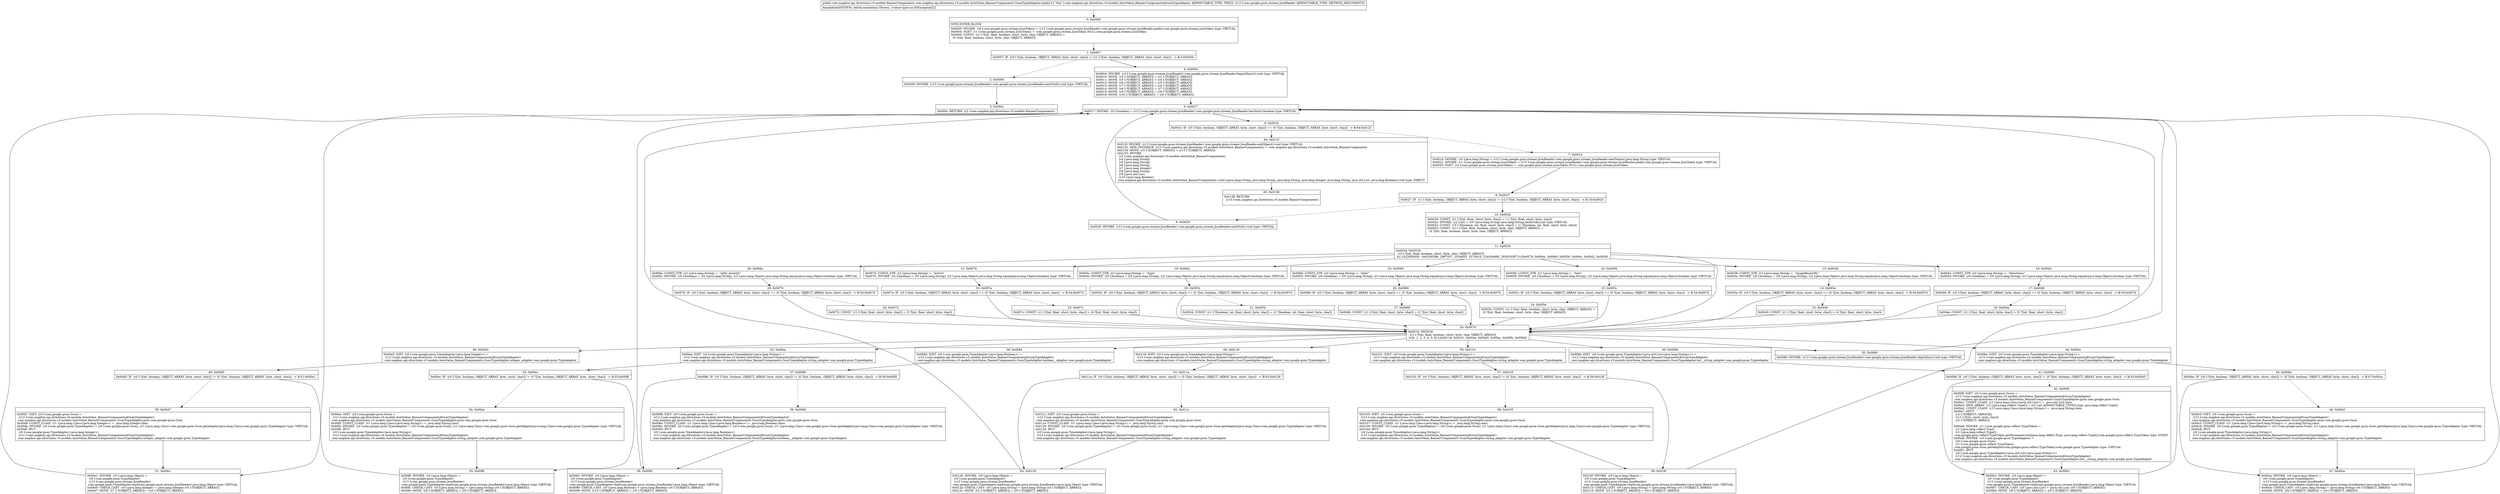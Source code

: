 digraph "CFG forcom.mapbox.api.directions.v5.models.AutoValue_BannerComponents.GsonTypeAdapter.read(Lcom\/google\/gson\/stream\/JsonReader;)Lcom\/mapbox\/api\/directions\/v5\/models\/BannerComponents;" {
Node_0 [shape=record,label="{0\:\ 0x0000|MTH_ENTER_BLOCK\l|0x0000: INVOKE  (r0 I:com.google.gson.stream.JsonToken) = (r13 I:com.google.gson.stream.JsonReader) com.google.gson.stream.JsonReader.peek():com.google.gson.stream.JsonToken type: VIRTUAL \l0x0004: SGET  (r1 I:com.google.gson.stream.JsonToken) =  com.google.gson.stream.JsonToken.NULL com.google.gson.stream.JsonToken \l0x0006: CONST  (r2 I:?[int, float, boolean, short, byte, char, OBJECT, ARRAY]) = \l  (0 ?[int, float, boolean, short, byte, char, OBJECT, ARRAY])\l \l}"];
Node_1 [shape=record,label="{1\:\ 0x0007|0x0007: IF  (r0 I:?[int, boolean, OBJECT, ARRAY, byte, short, char]) != (r1 I:?[int, boolean, OBJECT, ARRAY, byte, short, char])  \-\> B:4:0x000d \l}"];
Node_2 [shape=record,label="{2\:\ 0x0009|0x0009: INVOKE  (r13 I:com.google.gson.stream.JsonReader) com.google.gson.stream.JsonReader.nextNull():void type: VIRTUAL \l}"];
Node_3 [shape=record,label="{3\:\ 0x000c|0x000c: RETURN  (r2 I:com.mapbox.api.directions.v5.models.BannerComponents) \l}"];
Node_4 [shape=record,label="{4\:\ 0x000d|0x000d: INVOKE  (r13 I:com.google.gson.stream.JsonReader) com.google.gson.stream.JsonReader.beginObject():void type: VIRTUAL \l0x0010: MOVE  (r4 I:?[OBJECT, ARRAY]) = (r2 I:?[OBJECT, ARRAY]) \l0x0011: MOVE  (r5 I:?[OBJECT, ARRAY]) = (r4 I:?[OBJECT, ARRAY]) \l0x0012: MOVE  (r6 I:?[OBJECT, ARRAY]) = (r5 I:?[OBJECT, ARRAY]) \l0x0013: MOVE  (r7 I:?[OBJECT, ARRAY]) = (r6 I:?[OBJECT, ARRAY]) \l0x0014: MOVE  (r8 I:?[OBJECT, ARRAY]) = (r7 I:?[OBJECT, ARRAY]) \l0x0015: MOVE  (r9 I:?[OBJECT, ARRAY]) = (r8 I:?[OBJECT, ARRAY]) \l0x0016: MOVE  (r10 I:?[OBJECT, ARRAY]) = (r9 I:?[OBJECT, ARRAY]) \l}"];
Node_5 [shape=record,label="{5\:\ 0x0017|0x0017: INVOKE  (r0 I:boolean) = (r13 I:com.google.gson.stream.JsonReader) com.google.gson.stream.JsonReader.hasNext():boolean type: VIRTUAL \l}"];
Node_6 [shape=record,label="{6\:\ 0x001b|0x001b: IF  (r0 I:?[int, boolean, OBJECT, ARRAY, byte, short, char]) == (0 ?[int, boolean, OBJECT, ARRAY, byte, short, char])  \-\> B:64:0x012f \l}"];
Node_7 [shape=record,label="{7\:\ 0x001d|0x001d: INVOKE  (r0 I:java.lang.String) = (r13 I:com.google.gson.stream.JsonReader) com.google.gson.stream.JsonReader.nextName():java.lang.String type: VIRTUAL \l0x0021: INVOKE  (r1 I:com.google.gson.stream.JsonToken) = (r13 I:com.google.gson.stream.JsonReader) com.google.gson.stream.JsonReader.peek():com.google.gson.stream.JsonToken type: VIRTUAL \l0x0025: SGET  (r2 I:com.google.gson.stream.JsonToken) =  com.google.gson.stream.JsonToken.NULL com.google.gson.stream.JsonToken \l}"];
Node_8 [shape=record,label="{8\:\ 0x0027|0x0027: IF  (r1 I:?[int, boolean, OBJECT, ARRAY, byte, short, char]) != (r2 I:?[int, boolean, OBJECT, ARRAY, byte, short, char])  \-\> B:10:0x002d \l}"];
Node_9 [shape=record,label="{9\:\ 0x0029|0x0029: INVOKE  (r13 I:com.google.gson.stream.JsonReader) com.google.gson.stream.JsonReader.nextNull():void type: VIRTUAL \l}"];
Node_10 [shape=record,label="{10\:\ 0x002d|0x002d: CONST  (r1 I:?[int, float, short, byte, char]) = (\-1 ?[int, float, short, byte, char]) \l0x002e: INVOKE  (r2 I:int) = (r0 I:java.lang.String) java.lang.String.hashCode():int type: VIRTUAL \l0x0032: CONST  (r3 I:?[boolean, int, float, short, byte, char]) = (1 ?[boolean, int, float, short, byte, char]) \l0x0033: CONST  (r11 I:?[int, float, boolean, short, byte, char, OBJECT, ARRAY]) = \l  (0 ?[int, float, boolean, short, byte, char, OBJECT, ARRAY])\l \l}"];
Node_11 [shape=record,label="{11\:\ 0x0034|0x0034: SWITCH  \l  (r2 I:?[int, float, boolean, short, byte, char, OBJECT, ARRAY])\l k:[\-1422950650, \-640336398, 2987057, 3556653, 3575610, 224454868, 265635587] t:[0x0074, 0x006a, 0x0060, 0x0056, 0x004c, 0x0042, 0x0038] \l}"];
Node_13 [shape=record,label="{13\:\ 0x0038|0x0038: CONST_STR  (r2 I:java.lang.String) =  \"imageBaseURL\" \l0x003a: INVOKE  (r0 I:boolean) = (r0 I:java.lang.String), (r2 I:java.lang.Object) java.lang.String.equals(java.lang.Object):boolean type: VIRTUAL \l}"];
Node_14 [shape=record,label="{14\:\ 0x003e|0x003e: IF  (r0 I:?[int, boolean, OBJECT, ARRAY, byte, short, char]) == (0 ?[int, boolean, OBJECT, ARRAY, byte, short, char])  \-\> B:34:0x007d \l}"];
Node_15 [shape=record,label="{15\:\ 0x0040|0x0040: CONST  (r1 I:?[int, float, short, byte, char]) = (4 ?[int, float, short, byte, char]) \l}"];
Node_16 [shape=record,label="{16\:\ 0x0042|0x0042: CONST_STR  (r2 I:java.lang.String) =  \"directions\" \l0x0044: INVOKE  (r0 I:boolean) = (r0 I:java.lang.String), (r2 I:java.lang.Object) java.lang.String.equals(java.lang.Object):boolean type: VIRTUAL \l}"];
Node_17 [shape=record,label="{17\:\ 0x0048|0x0048: IF  (r0 I:?[int, boolean, OBJECT, ARRAY, byte, short, char]) == (0 ?[int, boolean, OBJECT, ARRAY, byte, short, char])  \-\> B:34:0x007d \l}"];
Node_18 [shape=record,label="{18\:\ 0x004a|0x004a: CONST  (r1 I:?[int, float, short, byte, char]) = (5 ?[int, float, short, byte, char]) \l}"];
Node_19 [shape=record,label="{19\:\ 0x004c|0x004c: CONST_STR  (r2 I:java.lang.String) =  \"type\" \l0x004e: INVOKE  (r0 I:boolean) = (r0 I:java.lang.String), (r2 I:java.lang.Object) java.lang.String.equals(java.lang.Object):boolean type: VIRTUAL \l}"];
Node_20 [shape=record,label="{20\:\ 0x0052|0x0052: IF  (r0 I:?[int, boolean, OBJECT, ARRAY, byte, short, char]) == (0 ?[int, boolean, OBJECT, ARRAY, byte, short, char])  \-\> B:34:0x007d \l}"];
Node_21 [shape=record,label="{21\:\ 0x0054|0x0054: CONST  (r1 I:?[boolean, int, float, short, byte, char]) = (1 ?[boolean, int, float, short, byte, char]) \l}"];
Node_22 [shape=record,label="{22\:\ 0x0056|0x0056: CONST_STR  (r2 I:java.lang.String) =  \"text\" \l0x0058: INVOKE  (r0 I:boolean) = (r0 I:java.lang.String), (r2 I:java.lang.Object) java.lang.String.equals(java.lang.Object):boolean type: VIRTUAL \l}"];
Node_23 [shape=record,label="{23\:\ 0x005c|0x005c: IF  (r0 I:?[int, boolean, OBJECT, ARRAY, byte, short, char]) == (0 ?[int, boolean, OBJECT, ARRAY, byte, short, char])  \-\> B:34:0x007d \l}"];
Node_24 [shape=record,label="{24\:\ 0x005e|0x005e: CONST  (r1 I:?[int, float, boolean, short, byte, char, OBJECT, ARRAY]) = \l  (0 ?[int, float, boolean, short, byte, char, OBJECT, ARRAY])\l \l}"];
Node_25 [shape=record,label="{25\:\ 0x0060|0x0060: CONST_STR  (r2 I:java.lang.String) =  \"abbr\" \l0x0062: INVOKE  (r0 I:boolean) = (r0 I:java.lang.String), (r2 I:java.lang.Object) java.lang.String.equals(java.lang.Object):boolean type: VIRTUAL \l}"];
Node_26 [shape=record,label="{26\:\ 0x0066|0x0066: IF  (r0 I:?[int, boolean, OBJECT, ARRAY, byte, short, char]) == (0 ?[int, boolean, OBJECT, ARRAY, byte, short, char])  \-\> B:34:0x007d \l}"];
Node_27 [shape=record,label="{27\:\ 0x0068|0x0068: CONST  (r1 I:?[int, float, short, byte, char]) = (2 ?[int, float, short, byte, char]) \l}"];
Node_28 [shape=record,label="{28\:\ 0x006a|0x006a: CONST_STR  (r2 I:java.lang.String) =  \"abbr_priority\" \l0x006c: INVOKE  (r0 I:boolean) = (r0 I:java.lang.String), (r2 I:java.lang.Object) java.lang.String.equals(java.lang.Object):boolean type: VIRTUAL \l}"];
Node_29 [shape=record,label="{29\:\ 0x0070|0x0070: IF  (r0 I:?[int, boolean, OBJECT, ARRAY, byte, short, char]) == (0 ?[int, boolean, OBJECT, ARRAY, byte, short, char])  \-\> B:34:0x007d \l}"];
Node_30 [shape=record,label="{30\:\ 0x0072|0x0072: CONST  (r1 I:?[int, float, short, byte, char]) = (3 ?[int, float, short, byte, char]) \l}"];
Node_31 [shape=record,label="{31\:\ 0x0074|0x0074: CONST_STR  (r2 I:java.lang.String) =  \"active\" \l0x0076: INVOKE  (r0 I:boolean) = (r0 I:java.lang.String), (r2 I:java.lang.Object) java.lang.String.equals(java.lang.Object):boolean type: VIRTUAL \l}"];
Node_32 [shape=record,label="{32\:\ 0x007a|0x007a: IF  (r0 I:?[int, boolean, OBJECT, ARRAY, byte, short, char]) == (0 ?[int, boolean, OBJECT, ARRAY, byte, short, char])  \-\> B:34:0x007d \l}"];
Node_33 [shape=record,label="{33\:\ 0x007c|0x007c: CONST  (r1 I:?[int, float, short, byte, char]) = (6 ?[int, float, short, byte, char]) \l}"];
Node_34 [shape=record,label="{34\:\ 0x007d|0x007d: SWITCH  \l  (r1 I:?[int, float, boolean, short, byte, char, OBJECT, ARRAY])\l k:[0, 1, 2, 3, 4, 5, 6] t:[0x0118, 0x0101, 0x00ea, 0x00d3, 0x00bc, 0x009b, 0x0084] \l}"];
Node_35 [shape=record,label="{35\:\ 0x0080|0x0080: INVOKE  (r13 I:com.google.gson.stream.JsonReader) com.google.gson.stream.JsonReader.skipValue():void type: VIRTUAL \l}"];
Node_36 [shape=record,label="{36\:\ 0x0084|0x0084: IGET  (r0 I:com.google.gson.TypeAdapter\<java.lang.Boolean\>) = \l  (r12 I:com.mapbox.api.directions.v5.models.AutoValue_BannerComponents$GsonTypeAdapter)\l com.mapbox.api.directions.v5.models.AutoValue_BannerComponents.GsonTypeAdapter.boolean__adapter com.google.gson.TypeAdapter \l}"];
Node_37 [shape=record,label="{37\:\ 0x0086|0x0086: IF  (r0 I:?[int, boolean, OBJECT, ARRAY, byte, short, char]) != (0 ?[int, boolean, OBJECT, ARRAY, byte, short, char])  \-\> B:39:0x0092 \l}"];
Node_38 [shape=record,label="{38\:\ 0x0088|0x0088: IGET  (r0 I:com.google.gson.Gson) = \l  (r12 I:com.mapbox.api.directions.v5.models.AutoValue_BannerComponents$GsonTypeAdapter)\l com.mapbox.api.directions.v5.models.AutoValue_BannerComponents.GsonTypeAdapter.gson com.google.gson.Gson \l0x008a: CONST_CLASS  (r1 I:java.lang.Class\<java.lang.Boolean\>) =  java.lang.Boolean.class \l0x008c: INVOKE  (r0 I:com.google.gson.TypeAdapter) = (r0 I:com.google.gson.Gson), (r1 I:java.lang.Class) com.google.gson.Gson.getAdapter(java.lang.Class):com.google.gson.TypeAdapter type: VIRTUAL \l0x0090: IPUT  \l  (r0 I:com.google.gson.TypeAdapter\<java.lang.Boolean\>)\l  (r12 I:com.mapbox.api.directions.v5.models.AutoValue_BannerComponents$GsonTypeAdapter)\l com.mapbox.api.directions.v5.models.AutoValue_BannerComponents.GsonTypeAdapter.boolean__adapter com.google.gson.TypeAdapter \l}"];
Node_39 [shape=record,label="{39\:\ 0x0092|0x0092: INVOKE  (r0 I:java.lang.Object) = \l  (r0 I:com.google.gson.TypeAdapter)\l  (r13 I:com.google.gson.stream.JsonReader)\l com.google.gson.TypeAdapter.read(com.google.gson.stream.JsonReader):java.lang.Object type: VIRTUAL \l0x0096: CHECK_CAST  (r0 I:java.lang.Boolean) = (java.lang.Boolean) (r0 I:?[OBJECT, ARRAY]) \l0x0098: MOVE  (r10 I:?[OBJECT, ARRAY]) = (r0 I:?[OBJECT, ARRAY]) \l}"];
Node_40 [shape=record,label="{40\:\ 0x009b|0x009b: IGET  (r0 I:com.google.gson.TypeAdapter\<java.util.List\<java.lang.String\>\>) = \l  (r12 I:com.mapbox.api.directions.v5.models.AutoValue_BannerComponents$GsonTypeAdapter)\l com.mapbox.api.directions.v5.models.AutoValue_BannerComponents.GsonTypeAdapter.list__string_adapter com.google.gson.TypeAdapter \l}"];
Node_41 [shape=record,label="{41\:\ 0x009d|0x009d: IF  (r0 I:?[int, boolean, OBJECT, ARRAY, byte, short, char]) != (0 ?[int, boolean, OBJECT, ARRAY, byte, short, char])  \-\> B:43:0x00b3 \l}"];
Node_42 [shape=record,label="{42\:\ 0x009f|0x009f: IGET  (r0 I:com.google.gson.Gson) = \l  (r12 I:com.mapbox.api.directions.v5.models.AutoValue_BannerComponents$GsonTypeAdapter)\l com.mapbox.api.directions.v5.models.AutoValue_BannerComponents.GsonTypeAdapter.gson com.google.gson.Gson \l0x00a1: CONST_CLASS  (r1 I:java.lang.Class\<java.util.List\>) =  java.util.List.class \l0x00a3: NEW_ARRAY  (r2 I:java.lang.reflect.Type[]) = (r3 I:int A[IMMUTABLE_TYPE]) type: java.lang.reflect.Type[] \l0x00a5: CONST_CLASS  (r3 I:java.lang.Class\<java.lang.String\>) =  java.lang.String.class \l0x00a7: APUT  \l  (r2 I:?[OBJECT, ARRAY][])\l  (r11 I:?[int, short, byte, char])\l  (r3 I:?[OBJECT, ARRAY])\l \l0x00a9: INVOKE  (r1 I:com.google.gson.reflect.TypeToken) = \l  (r1 I:java.lang.reflect.Type)\l  (r2 I:java.lang.reflect.Type[])\l com.google.gson.reflect.TypeToken.getParameterized(java.lang.reflect.Type, java.lang.reflect.Type[]):com.google.gson.reflect.TypeToken type: STATIC \l0x00ad: INVOKE  (r0 I:com.google.gson.TypeAdapter) = \l  (r0 I:com.google.gson.Gson)\l  (r1 I:com.google.gson.reflect.TypeToken)\l com.google.gson.Gson.getAdapter(com.google.gson.reflect.TypeToken):com.google.gson.TypeAdapter type: VIRTUAL \l0x00b1: IPUT  \l  (r0 I:com.google.gson.TypeAdapter\<java.util.List\<java.lang.String\>\>)\l  (r12 I:com.mapbox.api.directions.v5.models.AutoValue_BannerComponents$GsonTypeAdapter)\l com.mapbox.api.directions.v5.models.AutoValue_BannerComponents.GsonTypeAdapter.list__string_adapter com.google.gson.TypeAdapter \l}"];
Node_43 [shape=record,label="{43\:\ 0x00b3|0x00b3: INVOKE  (r0 I:java.lang.Object) = \l  (r0 I:com.google.gson.TypeAdapter)\l  (r13 I:com.google.gson.stream.JsonReader)\l com.google.gson.TypeAdapter.read(com.google.gson.stream.JsonReader):java.lang.Object type: VIRTUAL \l0x00b7: CHECK_CAST  (r0 I:java.util.List) = (java.util.List) (r0 I:?[OBJECT, ARRAY]) \l0x00b9: MOVE  (r9 I:?[OBJECT, ARRAY]) = (r0 I:?[OBJECT, ARRAY]) \l}"];
Node_44 [shape=record,label="{44\:\ 0x00bc|0x00bc: IGET  (r0 I:com.google.gson.TypeAdapter\<java.lang.String\>) = \l  (r12 I:com.mapbox.api.directions.v5.models.AutoValue_BannerComponents$GsonTypeAdapter)\l com.mapbox.api.directions.v5.models.AutoValue_BannerComponents.GsonTypeAdapter.string_adapter com.google.gson.TypeAdapter \l}"];
Node_45 [shape=record,label="{45\:\ 0x00be|0x00be: IF  (r0 I:?[int, boolean, OBJECT, ARRAY, byte, short, char]) != (0 ?[int, boolean, OBJECT, ARRAY, byte, short, char])  \-\> B:47:0x00ca \l}"];
Node_46 [shape=record,label="{46\:\ 0x00c0|0x00c0: IGET  (r0 I:com.google.gson.Gson) = \l  (r12 I:com.mapbox.api.directions.v5.models.AutoValue_BannerComponents$GsonTypeAdapter)\l com.mapbox.api.directions.v5.models.AutoValue_BannerComponents.GsonTypeAdapter.gson com.google.gson.Gson \l0x00c2: CONST_CLASS  (r1 I:java.lang.Class\<java.lang.String\>) =  java.lang.String.class \l0x00c4: INVOKE  (r0 I:com.google.gson.TypeAdapter) = (r0 I:com.google.gson.Gson), (r1 I:java.lang.Class) com.google.gson.Gson.getAdapter(java.lang.Class):com.google.gson.TypeAdapter type: VIRTUAL \l0x00c8: IPUT  \l  (r0 I:com.google.gson.TypeAdapter\<java.lang.String\>)\l  (r12 I:com.mapbox.api.directions.v5.models.AutoValue_BannerComponents$GsonTypeAdapter)\l com.mapbox.api.directions.v5.models.AutoValue_BannerComponents.GsonTypeAdapter.string_adapter com.google.gson.TypeAdapter \l}"];
Node_47 [shape=record,label="{47\:\ 0x00ca|0x00ca: INVOKE  (r0 I:java.lang.Object) = \l  (r0 I:com.google.gson.TypeAdapter)\l  (r13 I:com.google.gson.stream.JsonReader)\l com.google.gson.TypeAdapter.read(com.google.gson.stream.JsonReader):java.lang.Object type: VIRTUAL \l0x00ce: CHECK_CAST  (r0 I:java.lang.String) = (java.lang.String) (r0 I:?[OBJECT, ARRAY]) \l0x00d0: MOVE  (r8 I:?[OBJECT, ARRAY]) = (r0 I:?[OBJECT, ARRAY]) \l}"];
Node_48 [shape=record,label="{48\:\ 0x00d3|0x00d3: IGET  (r0 I:com.google.gson.TypeAdapter\<java.lang.Integer\>) = \l  (r12 I:com.mapbox.api.directions.v5.models.AutoValue_BannerComponents$GsonTypeAdapter)\l com.mapbox.api.directions.v5.models.AutoValue_BannerComponents.GsonTypeAdapter.integer_adapter com.google.gson.TypeAdapter \l}"];
Node_49 [shape=record,label="{49\:\ 0x00d5|0x00d5: IF  (r0 I:?[int, boolean, OBJECT, ARRAY, byte, short, char]) != (0 ?[int, boolean, OBJECT, ARRAY, byte, short, char])  \-\> B:51:0x00e1 \l}"];
Node_50 [shape=record,label="{50\:\ 0x00d7|0x00d7: IGET  (r0 I:com.google.gson.Gson) = \l  (r12 I:com.mapbox.api.directions.v5.models.AutoValue_BannerComponents$GsonTypeAdapter)\l com.mapbox.api.directions.v5.models.AutoValue_BannerComponents.GsonTypeAdapter.gson com.google.gson.Gson \l0x00d9: CONST_CLASS  (r1 I:java.lang.Class\<java.lang.Integer\>) =  java.lang.Integer.class \l0x00db: INVOKE  (r0 I:com.google.gson.TypeAdapter) = (r0 I:com.google.gson.Gson), (r1 I:java.lang.Class) com.google.gson.Gson.getAdapter(java.lang.Class):com.google.gson.TypeAdapter type: VIRTUAL \l0x00df: IPUT  \l  (r0 I:com.google.gson.TypeAdapter\<java.lang.Integer\>)\l  (r12 I:com.mapbox.api.directions.v5.models.AutoValue_BannerComponents$GsonTypeAdapter)\l com.mapbox.api.directions.v5.models.AutoValue_BannerComponents.GsonTypeAdapter.integer_adapter com.google.gson.TypeAdapter \l}"];
Node_51 [shape=record,label="{51\:\ 0x00e1|0x00e1: INVOKE  (r0 I:java.lang.Object) = \l  (r0 I:com.google.gson.TypeAdapter)\l  (r13 I:com.google.gson.stream.JsonReader)\l com.google.gson.TypeAdapter.read(com.google.gson.stream.JsonReader):java.lang.Object type: VIRTUAL \l0x00e5: CHECK_CAST  (r0 I:java.lang.Integer) = (java.lang.Integer) (r0 I:?[OBJECT, ARRAY]) \l0x00e7: MOVE  (r7 I:?[OBJECT, ARRAY]) = (r0 I:?[OBJECT, ARRAY]) \l}"];
Node_52 [shape=record,label="{52\:\ 0x00ea|0x00ea: IGET  (r0 I:com.google.gson.TypeAdapter\<java.lang.String\>) = \l  (r12 I:com.mapbox.api.directions.v5.models.AutoValue_BannerComponents$GsonTypeAdapter)\l com.mapbox.api.directions.v5.models.AutoValue_BannerComponents.GsonTypeAdapter.string_adapter com.google.gson.TypeAdapter \l}"];
Node_53 [shape=record,label="{53\:\ 0x00ec|0x00ec: IF  (r0 I:?[int, boolean, OBJECT, ARRAY, byte, short, char]) != (0 ?[int, boolean, OBJECT, ARRAY, byte, short, char])  \-\> B:55:0x00f8 \l}"];
Node_54 [shape=record,label="{54\:\ 0x00ee|0x00ee: IGET  (r0 I:com.google.gson.Gson) = \l  (r12 I:com.mapbox.api.directions.v5.models.AutoValue_BannerComponents$GsonTypeAdapter)\l com.mapbox.api.directions.v5.models.AutoValue_BannerComponents.GsonTypeAdapter.gson com.google.gson.Gson \l0x00f0: CONST_CLASS  (r1 I:java.lang.Class\<java.lang.String\>) =  java.lang.String.class \l0x00f2: INVOKE  (r0 I:com.google.gson.TypeAdapter) = (r0 I:com.google.gson.Gson), (r1 I:java.lang.Class) com.google.gson.Gson.getAdapter(java.lang.Class):com.google.gson.TypeAdapter type: VIRTUAL \l0x00f6: IPUT  \l  (r0 I:com.google.gson.TypeAdapter\<java.lang.String\>)\l  (r12 I:com.mapbox.api.directions.v5.models.AutoValue_BannerComponents$GsonTypeAdapter)\l com.mapbox.api.directions.v5.models.AutoValue_BannerComponents.GsonTypeAdapter.string_adapter com.google.gson.TypeAdapter \l}"];
Node_55 [shape=record,label="{55\:\ 0x00f8|0x00f8: INVOKE  (r0 I:java.lang.Object) = \l  (r0 I:com.google.gson.TypeAdapter)\l  (r13 I:com.google.gson.stream.JsonReader)\l com.google.gson.TypeAdapter.read(com.google.gson.stream.JsonReader):java.lang.Object type: VIRTUAL \l0x00fc: CHECK_CAST  (r0 I:java.lang.String) = (java.lang.String) (r0 I:?[OBJECT, ARRAY]) \l0x00fe: MOVE  (r6 I:?[OBJECT, ARRAY]) = (r0 I:?[OBJECT, ARRAY]) \l}"];
Node_56 [shape=record,label="{56\:\ 0x0101|0x0101: IGET  (r0 I:com.google.gson.TypeAdapter\<java.lang.String\>) = \l  (r12 I:com.mapbox.api.directions.v5.models.AutoValue_BannerComponents$GsonTypeAdapter)\l com.mapbox.api.directions.v5.models.AutoValue_BannerComponents.GsonTypeAdapter.string_adapter com.google.gson.TypeAdapter \l}"];
Node_57 [shape=record,label="{57\:\ 0x0103|0x0103: IF  (r0 I:?[int, boolean, OBJECT, ARRAY, byte, short, char]) != (0 ?[int, boolean, OBJECT, ARRAY, byte, short, char])  \-\> B:59:0x010f \l}"];
Node_58 [shape=record,label="{58\:\ 0x0105|0x0105: IGET  (r0 I:com.google.gson.Gson) = \l  (r12 I:com.mapbox.api.directions.v5.models.AutoValue_BannerComponents$GsonTypeAdapter)\l com.mapbox.api.directions.v5.models.AutoValue_BannerComponents.GsonTypeAdapter.gson com.google.gson.Gson \l0x0107: CONST_CLASS  (r1 I:java.lang.Class\<java.lang.String\>) =  java.lang.String.class \l0x0109: INVOKE  (r0 I:com.google.gson.TypeAdapter) = (r0 I:com.google.gson.Gson), (r1 I:java.lang.Class) com.google.gson.Gson.getAdapter(java.lang.Class):com.google.gson.TypeAdapter type: VIRTUAL \l0x010d: IPUT  \l  (r0 I:com.google.gson.TypeAdapter\<java.lang.String\>)\l  (r12 I:com.mapbox.api.directions.v5.models.AutoValue_BannerComponents$GsonTypeAdapter)\l com.mapbox.api.directions.v5.models.AutoValue_BannerComponents.GsonTypeAdapter.string_adapter com.google.gson.TypeAdapter \l}"];
Node_59 [shape=record,label="{59\:\ 0x010f|0x010f: INVOKE  (r0 I:java.lang.Object) = \l  (r0 I:com.google.gson.TypeAdapter)\l  (r13 I:com.google.gson.stream.JsonReader)\l com.google.gson.TypeAdapter.read(com.google.gson.stream.JsonReader):java.lang.Object type: VIRTUAL \l0x0113: CHECK_CAST  (r0 I:java.lang.String) = (java.lang.String) (r0 I:?[OBJECT, ARRAY]) \l0x0115: MOVE  (r5 I:?[OBJECT, ARRAY]) = (r0 I:?[OBJECT, ARRAY]) \l}"];
Node_60 [shape=record,label="{60\:\ 0x0118|0x0118: IGET  (r0 I:com.google.gson.TypeAdapter\<java.lang.String\>) = \l  (r12 I:com.mapbox.api.directions.v5.models.AutoValue_BannerComponents$GsonTypeAdapter)\l com.mapbox.api.directions.v5.models.AutoValue_BannerComponents.GsonTypeAdapter.string_adapter com.google.gson.TypeAdapter \l}"];
Node_61 [shape=record,label="{61\:\ 0x011a|0x011a: IF  (r0 I:?[int, boolean, OBJECT, ARRAY, byte, short, char]) != (0 ?[int, boolean, OBJECT, ARRAY, byte, short, char])  \-\> B:63:0x0126 \l}"];
Node_62 [shape=record,label="{62\:\ 0x011c|0x011c: IGET  (r0 I:com.google.gson.Gson) = \l  (r12 I:com.mapbox.api.directions.v5.models.AutoValue_BannerComponents$GsonTypeAdapter)\l com.mapbox.api.directions.v5.models.AutoValue_BannerComponents.GsonTypeAdapter.gson com.google.gson.Gson \l0x011e: CONST_CLASS  (r1 I:java.lang.Class\<java.lang.String\>) =  java.lang.String.class \l0x0120: INVOKE  (r0 I:com.google.gson.TypeAdapter) = (r0 I:com.google.gson.Gson), (r1 I:java.lang.Class) com.google.gson.Gson.getAdapter(java.lang.Class):com.google.gson.TypeAdapter type: VIRTUAL \l0x0124: IPUT  \l  (r0 I:com.google.gson.TypeAdapter\<java.lang.String\>)\l  (r12 I:com.mapbox.api.directions.v5.models.AutoValue_BannerComponents$GsonTypeAdapter)\l com.mapbox.api.directions.v5.models.AutoValue_BannerComponents.GsonTypeAdapter.string_adapter com.google.gson.TypeAdapter \l}"];
Node_63 [shape=record,label="{63\:\ 0x0126|0x0126: INVOKE  (r0 I:java.lang.Object) = \l  (r0 I:com.google.gson.TypeAdapter)\l  (r13 I:com.google.gson.stream.JsonReader)\l com.google.gson.TypeAdapter.read(com.google.gson.stream.JsonReader):java.lang.Object type: VIRTUAL \l0x012a: CHECK_CAST  (r0 I:java.lang.String) = (java.lang.String) (r0 I:?[OBJECT, ARRAY]) \l0x012c: MOVE  (r4 I:?[OBJECT, ARRAY]) = (r0 I:?[OBJECT, ARRAY]) \l}"];
Node_64 [shape=record,label="{64\:\ 0x012f|0x012f: INVOKE  (r13 I:com.google.gson.stream.JsonReader) com.google.gson.stream.JsonReader.endObject():void type: VIRTUAL \l0x0132: NEW_INSTANCE  (r13 I:com.mapbox.api.directions.v5.models.AutoValue_BannerComponents) =  com.mapbox.api.directions.v5.models.AutoValue_BannerComponents \l0x0134: MOVE  (r3 I:?[OBJECT, ARRAY]) = (r13 I:?[OBJECT, ARRAY]) \l0x0135: INVOKE  \l  (r3 I:com.mapbox.api.directions.v5.models.AutoValue_BannerComponents)\l  (r4 I:java.lang.String)\l  (r5 I:java.lang.String)\l  (r6 I:java.lang.String)\l  (r7 I:java.lang.Integer)\l  (r8 I:java.lang.String)\l  (r9 I:java.util.List)\l  (r10 I:java.lang.Boolean)\l com.mapbox.api.directions.v5.models.AutoValue_BannerComponents.\<init\>(java.lang.String, java.lang.String, java.lang.String, java.lang.Integer, java.lang.String, java.util.List, java.lang.Boolean):void type: DIRECT \l}"];
Node_65 [shape=record,label="{65\:\ 0x0138|0x0138: RETURN  \l  (r13 I:com.mapbox.api.directions.v5.models.BannerComponents)\l \l}"];
MethodNode[shape=record,label="{public com.mapbox.api.directions.v5.models.BannerComponents com.mapbox.api.directions.v5.models.AutoValue_BannerComponents.GsonTypeAdapter.read((r12 'this' I:com.mapbox.api.directions.v5.models.AutoValue_BannerComponents$GsonTypeAdapter A[IMMUTABLE_TYPE, THIS]), (r13 I:com.google.gson.stream.JsonReader A[IMMUTABLE_TYPE, METHOD_ARGUMENT]))  | Annotation[SYSTEM, dalvik.annotation.Throws, \{value=[java.io.IOException]\}]\l}"];
MethodNode -> Node_0;
Node_0 -> Node_1;
Node_1 -> Node_2[style=dashed];
Node_1 -> Node_4;
Node_2 -> Node_3;
Node_4 -> Node_5;
Node_5 -> Node_6;
Node_6 -> Node_7[style=dashed];
Node_6 -> Node_64;
Node_7 -> Node_8;
Node_8 -> Node_9[style=dashed];
Node_8 -> Node_10;
Node_9 -> Node_5;
Node_10 -> Node_11;
Node_11 -> Node_13;
Node_11 -> Node_16;
Node_11 -> Node_19;
Node_11 -> Node_22;
Node_11 -> Node_25;
Node_11 -> Node_28;
Node_11 -> Node_31;
Node_11 -> Node_34;
Node_13 -> Node_14;
Node_14 -> Node_15[style=dashed];
Node_14 -> Node_34;
Node_15 -> Node_34;
Node_16 -> Node_17;
Node_17 -> Node_18[style=dashed];
Node_17 -> Node_34;
Node_18 -> Node_34;
Node_19 -> Node_20;
Node_20 -> Node_21[style=dashed];
Node_20 -> Node_34;
Node_21 -> Node_34;
Node_22 -> Node_23;
Node_23 -> Node_24[style=dashed];
Node_23 -> Node_34;
Node_24 -> Node_34;
Node_25 -> Node_26;
Node_26 -> Node_27[style=dashed];
Node_26 -> Node_34;
Node_27 -> Node_34;
Node_28 -> Node_29;
Node_29 -> Node_30[style=dashed];
Node_29 -> Node_34;
Node_30 -> Node_34;
Node_31 -> Node_32;
Node_32 -> Node_33[style=dashed];
Node_32 -> Node_34;
Node_33 -> Node_34;
Node_34 -> Node_35;
Node_34 -> Node_36;
Node_34 -> Node_40;
Node_34 -> Node_44;
Node_34 -> Node_48;
Node_34 -> Node_52;
Node_34 -> Node_56;
Node_34 -> Node_60;
Node_35 -> Node_5;
Node_36 -> Node_37;
Node_37 -> Node_38[style=dashed];
Node_37 -> Node_39;
Node_38 -> Node_39;
Node_39 -> Node_5;
Node_40 -> Node_41;
Node_41 -> Node_42[style=dashed];
Node_41 -> Node_43;
Node_42 -> Node_43;
Node_43 -> Node_5;
Node_44 -> Node_45;
Node_45 -> Node_46[style=dashed];
Node_45 -> Node_47;
Node_46 -> Node_47;
Node_47 -> Node_5;
Node_48 -> Node_49;
Node_49 -> Node_50[style=dashed];
Node_49 -> Node_51;
Node_50 -> Node_51;
Node_51 -> Node_5;
Node_52 -> Node_53;
Node_53 -> Node_54[style=dashed];
Node_53 -> Node_55;
Node_54 -> Node_55;
Node_55 -> Node_5;
Node_56 -> Node_57;
Node_57 -> Node_58[style=dashed];
Node_57 -> Node_59;
Node_58 -> Node_59;
Node_59 -> Node_5;
Node_60 -> Node_61;
Node_61 -> Node_62[style=dashed];
Node_61 -> Node_63;
Node_62 -> Node_63;
Node_63 -> Node_5;
Node_64 -> Node_65;
}


